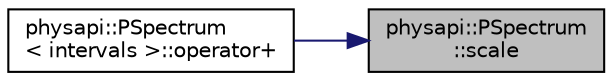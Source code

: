 digraph "physapi::PSpectrum::scale"
{
 // LATEX_PDF_SIZE
  edge [fontname="Helvetica",fontsize="10",labelfontname="Helvetica",labelfontsize="10"];
  node [fontname="Helvetica",fontsize="10",shape=record];
  rankdir="RL";
  Node1 [label="physapi::PSpectrum\l::scale",height=0.2,width=0.4,color="black", fillcolor="grey75", style="filled", fontcolor="black",tooltip="Get the spectrum scale."];
  Node1 -> Node2 [dir="back",color="midnightblue",fontsize="10",style="solid",fontname="Helvetica"];
  Node2 [label="physapi::PSpectrum\l\< intervals \>::operator+",height=0.2,width=0.4,color="black", fillcolor="white", style="filled",URL="$classphysapi_1_1_p_spectrum.html#a368cab481318c414f14ba82615147e6e",tooltip=" "];
}
